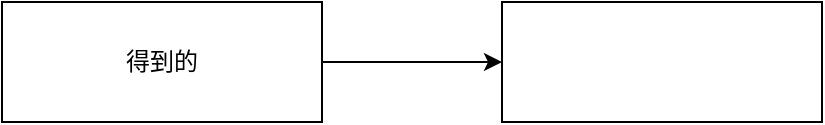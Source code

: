 <mxfile version="13.6.6" type="github"><diagram id="d9PvQupiO6X7GDqCC8uh" name="Page-1"><mxGraphModel dx="782" dy="446" grid="1" gridSize="10" guides="1" tooltips="1" connect="1" arrows="1" fold="1" page="1" pageScale="1" pageWidth="827" pageHeight="1169" math="0" shadow="0"><root><mxCell id="0"/><mxCell id="1" parent="0"/><mxCell id="Y4kjpYDM7pNTMPTRIw3Z-4" style="edgeStyle=orthogonalEdgeStyle;rounded=0;orthogonalLoop=1;jettySize=auto;html=1;exitX=1;exitY=0.5;exitDx=0;exitDy=0;entryX=0;entryY=0.5;entryDx=0;entryDy=0;" edge="1" parent="1" source="Y4kjpYDM7pNTMPTRIw3Z-1" target="Y4kjpYDM7pNTMPTRIw3Z-3"><mxGeometry relative="1" as="geometry"/></mxCell><mxCell id="Y4kjpYDM7pNTMPTRIw3Z-1" value="得到的" style="rounded=0;whiteSpace=wrap;html=1;" vertex="1" parent="1"><mxGeometry x="120" y="80" width="160" height="60" as="geometry"/></mxCell><mxCell id="Y4kjpYDM7pNTMPTRIw3Z-3" value="" style="rounded=0;whiteSpace=wrap;html=1;" vertex="1" parent="1"><mxGeometry x="370" y="80" width="160" height="60" as="geometry"/></mxCell></root></mxGraphModel></diagram></mxfile>
